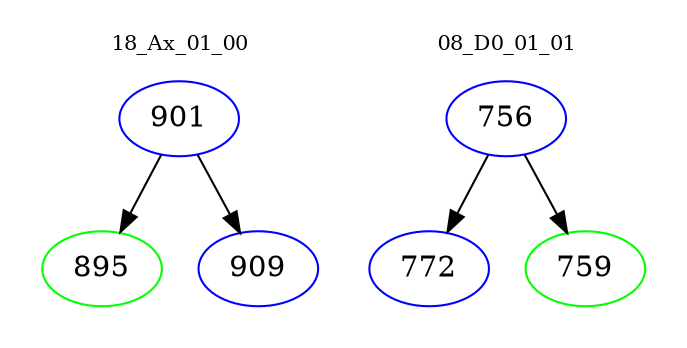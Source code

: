 digraph{
subgraph cluster_0 {
color = white
label = "18_Ax_01_00";
fontsize=10;
T0_901 [label="901", color="blue"]
T0_901 -> T0_895 [color="black"]
T0_895 [label="895", color="green"]
T0_901 -> T0_909 [color="black"]
T0_909 [label="909", color="blue"]
}
subgraph cluster_1 {
color = white
label = "08_D0_01_01";
fontsize=10;
T1_756 [label="756", color="blue"]
T1_756 -> T1_772 [color="black"]
T1_772 [label="772", color="blue"]
T1_756 -> T1_759 [color="black"]
T1_759 [label="759", color="green"]
}
}
